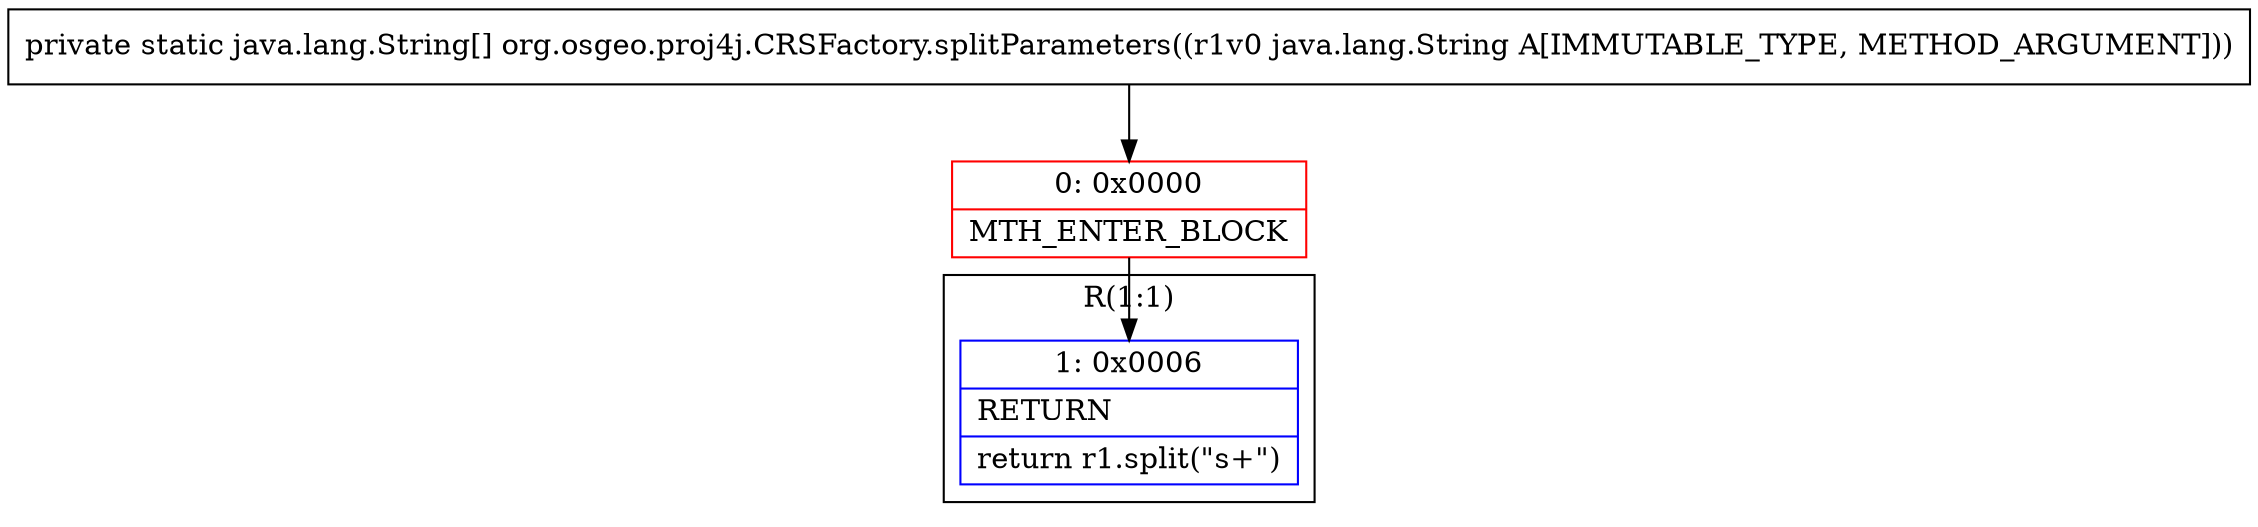 digraph "CFG fororg.osgeo.proj4j.CRSFactory.splitParameters(Ljava\/lang\/String;)[Ljava\/lang\/String;" {
subgraph cluster_Region_815401113 {
label = "R(1:1)";
node [shape=record,color=blue];
Node_1 [shape=record,label="{1\:\ 0x0006|RETURN\l|return r1.split(\"s+\")\l}"];
}
Node_0 [shape=record,color=red,label="{0\:\ 0x0000|MTH_ENTER_BLOCK\l}"];
MethodNode[shape=record,label="{private static java.lang.String[] org.osgeo.proj4j.CRSFactory.splitParameters((r1v0 java.lang.String A[IMMUTABLE_TYPE, METHOD_ARGUMENT])) }"];
MethodNode -> Node_0;
Node_0 -> Node_1;
}

